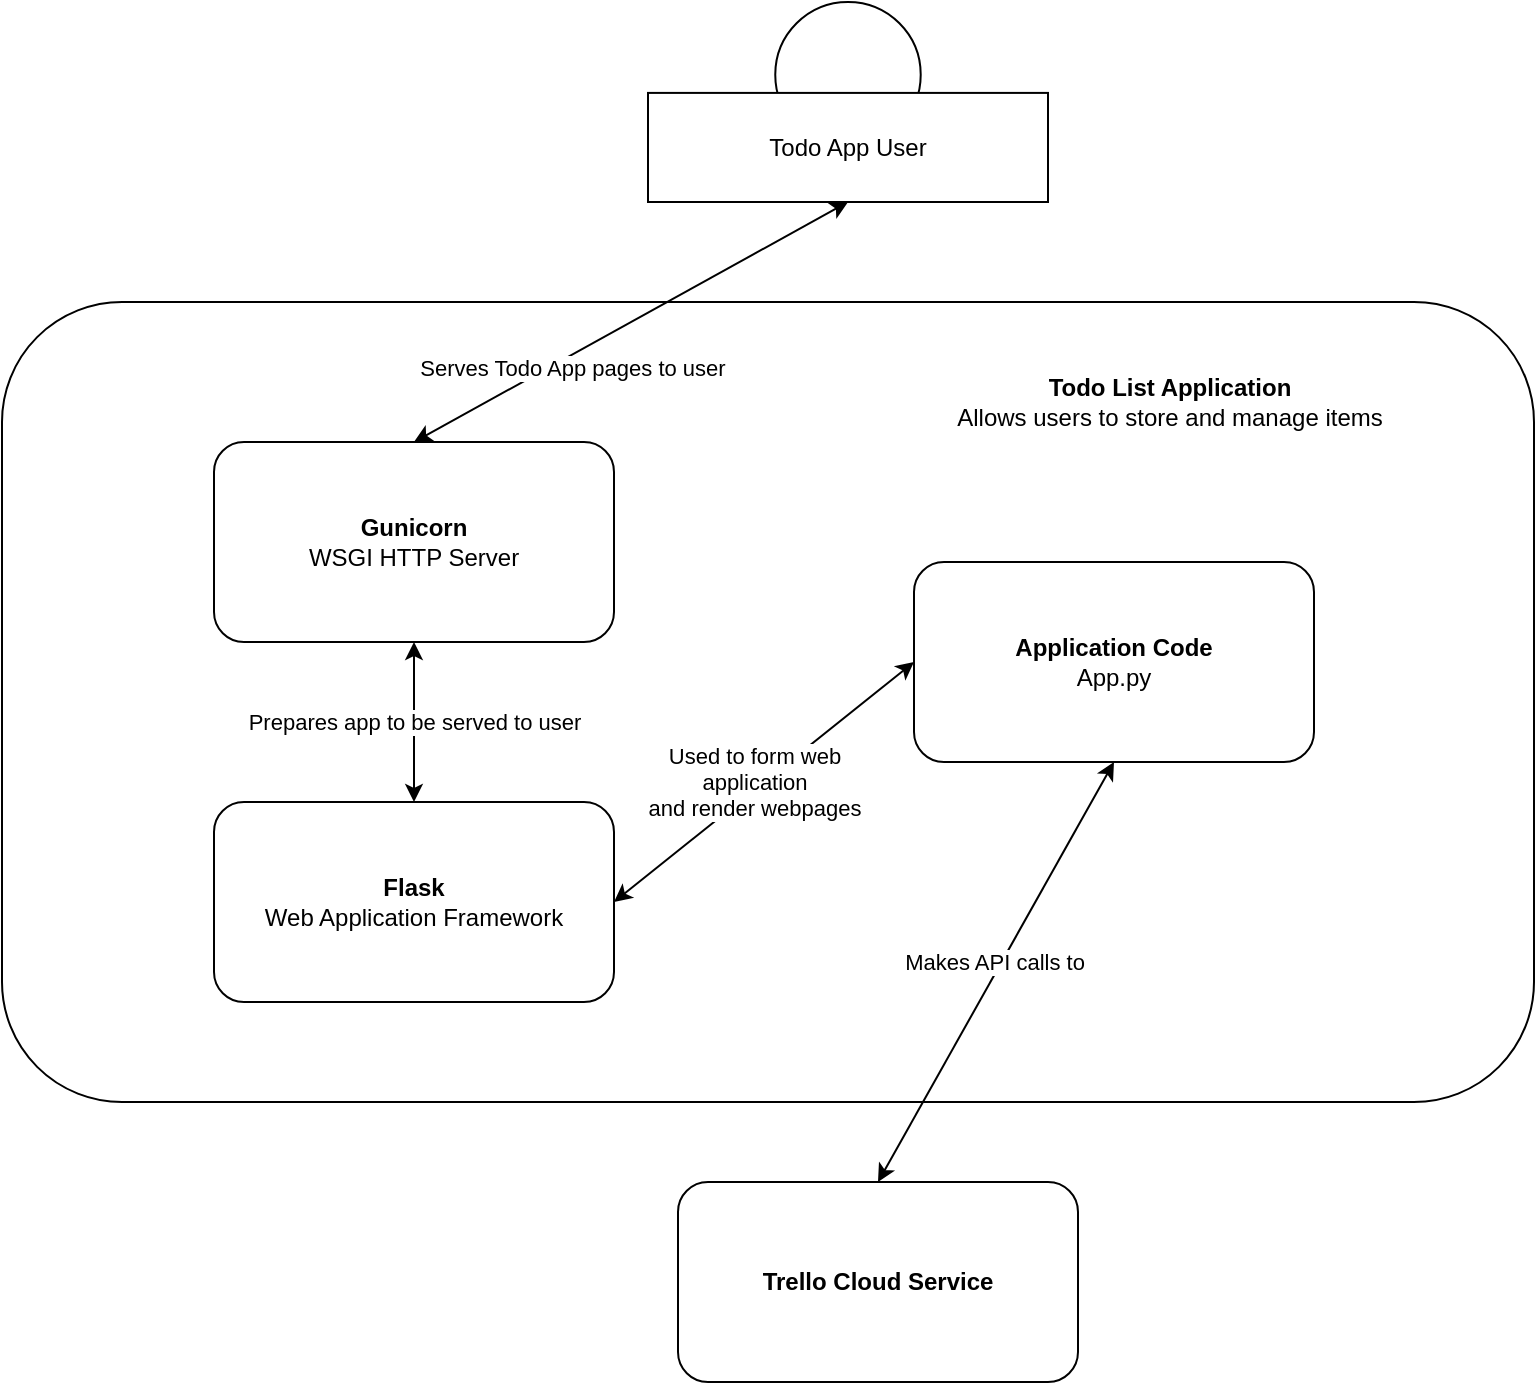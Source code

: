 <mxfile version="14.3.1" type="device"><diagram id="nO-E3bGjCqMVwUXZB15H" name="Page-1"><mxGraphModel dx="1422" dy="762" grid="1" gridSize="10" guides="1" tooltips="1" connect="1" arrows="1" fold="1" page="1" pageScale="1" pageWidth="827" pageHeight="1169" math="0" shadow="0"><root><mxCell id="0"/><mxCell id="1" parent="0"/><mxCell id="HuHXhKl5vNOv_gFKt1n--12" value="&lt;b&gt;Trello Cloud Service&lt;/b&gt;" style="rounded=1;whiteSpace=wrap;html=1;" vertex="1" parent="1"><mxGeometry x="372" y="600" width="200" height="100" as="geometry"/></mxCell><mxCell id="HuHXhKl5vNOv_gFKt1n--1" value="" style="rounded=1;whiteSpace=wrap;html=1;" vertex="1" parent="1"><mxGeometry x="34" y="160" width="766" height="400" as="geometry"/></mxCell><mxCell id="HuHXhKl5vNOv_gFKt1n--2" value="&lt;b&gt;Flask&lt;br&gt;&lt;/b&gt;Web Application Framework" style="rounded=1;whiteSpace=wrap;html=1;" vertex="1" parent="1"><mxGeometry x="140" y="410" width="200" height="100" as="geometry"/></mxCell><mxCell id="HuHXhKl5vNOv_gFKt1n--3" value="&lt;b&gt;Application Code&lt;/b&gt;&lt;br&gt;App.py" style="rounded=1;whiteSpace=wrap;html=1;" vertex="1" parent="1"><mxGeometry x="490" y="290" width="200" height="100" as="geometry"/></mxCell><mxCell id="HuHXhKl5vNOv_gFKt1n--4" value="&lt;b&gt;Gunicorn&lt;/b&gt;&lt;br&gt;WSGI HTTP Server" style="rounded=1;whiteSpace=wrap;html=1;" vertex="1" parent="1"><mxGeometry x="140" y="230" width="200" height="100" as="geometry"/></mxCell><mxCell id="HuHXhKl5vNOv_gFKt1n--17" value="&lt;b&gt;Todo List Application&lt;/b&gt;&lt;br&gt;Allows users to store and manage items" style="text;html=1;strokeColor=none;fillColor=none;align=center;verticalAlign=middle;whiteSpace=wrap;rounded=0;" vertex="1" parent="1"><mxGeometry x="493.36" y="190" width="250" height="40" as="geometry"/></mxCell><mxCell id="HuHXhKl5vNOv_gFKt1n--21" value="" style="endArrow=classic;startArrow=classic;html=1;exitX=0.5;exitY=0;exitDx=0;exitDy=0;entryX=0.5;entryY=1;entryDx=0;entryDy=0;" edge="1" parent="1" source="HuHXhKl5vNOv_gFKt1n--12" target="HuHXhKl5vNOv_gFKt1n--3"><mxGeometry width="50" height="50" relative="1" as="geometry"><mxPoint x="590" y="380" as="sourcePoint"/><mxPoint x="640" y="360" as="targetPoint"/></mxGeometry></mxCell><mxCell id="HuHXhKl5vNOv_gFKt1n--22" value="Makes API calls to" style="edgeLabel;html=1;align=center;verticalAlign=middle;resizable=0;points=[];" vertex="1" connectable="0" parent="HuHXhKl5vNOv_gFKt1n--21"><mxGeometry x="-0.249" y="-1" relative="1" as="geometry"><mxPoint x="13.04" y="-32.03" as="offset"/></mxGeometry></mxCell><mxCell id="HuHXhKl5vNOv_gFKt1n--26" value="" style="endArrow=classic;startArrow=classic;html=1;exitX=0;exitY=0.5;exitDx=0;exitDy=0;entryX=1;entryY=0.5;entryDx=0;entryDy=0;" edge="1" parent="1" source="HuHXhKl5vNOv_gFKt1n--3" target="HuHXhKl5vNOv_gFKt1n--2"><mxGeometry width="50" height="50" relative="1" as="geometry"><mxPoint x="390" y="450" as="sourcePoint"/><mxPoint x="440" y="400" as="targetPoint"/></mxGeometry></mxCell><mxCell id="HuHXhKl5vNOv_gFKt1n--32" value="Used to form web&lt;br&gt;application &lt;br&gt;and render webpages" style="edgeLabel;html=1;align=center;verticalAlign=middle;resizable=0;points=[];" vertex="1" connectable="0" parent="HuHXhKl5vNOv_gFKt1n--26"><mxGeometry x="0.372" y="-2" relative="1" as="geometry"><mxPoint x="24.32" y="-20.9" as="offset"/></mxGeometry></mxCell><mxCell id="HuHXhKl5vNOv_gFKt1n--27" value="" style="endArrow=classic;startArrow=classic;html=1;exitX=0.5;exitY=0;exitDx=0;exitDy=0;entryX=0.5;entryY=1;entryDx=0;entryDy=0;" edge="1" parent="1" source="HuHXhKl5vNOv_gFKt1n--4" target="HuHXhKl5vNOv_gFKt1n--7"><mxGeometry width="50" height="50" relative="1" as="geometry"><mxPoint x="307" y="140" as="sourcePoint"/><mxPoint x="357" y="90" as="targetPoint"/></mxGeometry></mxCell><mxCell id="HuHXhKl5vNOv_gFKt1n--28" value="Serves Todo App pages to user" style="edgeLabel;html=1;align=center;verticalAlign=middle;resizable=0;points=[];" vertex="1" connectable="0" parent="HuHXhKl5vNOv_gFKt1n--27"><mxGeometry x="-0.297" y="-5" relative="1" as="geometry"><mxPoint as="offset"/></mxGeometry></mxCell><mxCell id="HuHXhKl5vNOv_gFKt1n--8" value="" style="ellipse;whiteSpace=wrap;html=1;aspect=fixed;" vertex="1" parent="1"><mxGeometry x="420.633" y="10" width="72.727" height="72.727" as="geometry"/></mxCell><mxCell id="HuHXhKl5vNOv_gFKt1n--7" value="Todo App User" style="rounded=0;whiteSpace=wrap;html=1;" vertex="1" parent="1"><mxGeometry x="357" y="55.455" width="200" height="54.545" as="geometry"/></mxCell><mxCell id="HuHXhKl5vNOv_gFKt1n--33" value="Prepares app to be served to user" style="endArrow=classic;startArrow=classic;html=1;exitX=0.5;exitY=0;exitDx=0;exitDy=0;entryX=0.5;entryY=1;entryDx=0;entryDy=0;" edge="1" parent="1" source="HuHXhKl5vNOv_gFKt1n--2" target="HuHXhKl5vNOv_gFKt1n--4"><mxGeometry width="50" height="50" relative="1" as="geometry"><mxPoint x="390" y="330" as="sourcePoint"/><mxPoint x="440" y="280" as="targetPoint"/></mxGeometry></mxCell></root></mxGraphModel></diagram></mxfile>